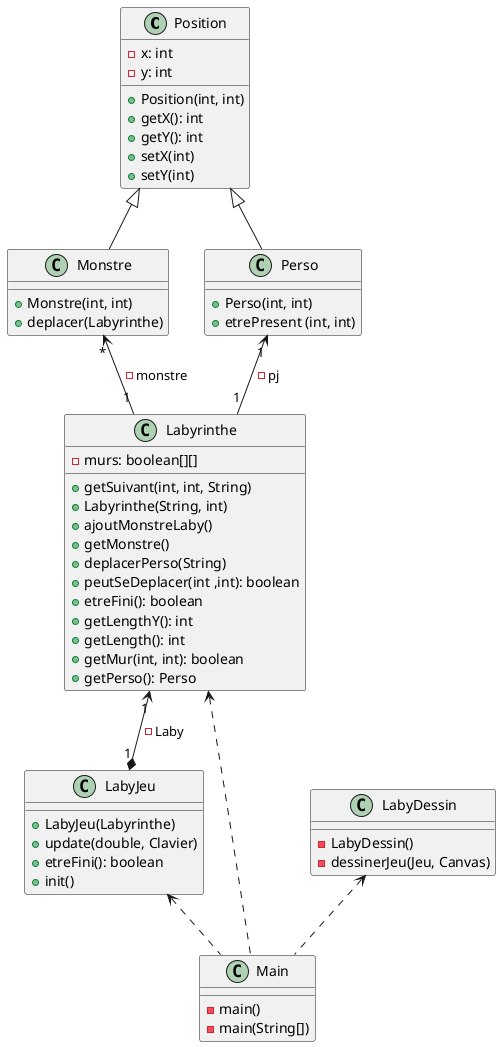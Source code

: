 @startuml

class Position{
- x: int
- y: int
+ Position(int, int)
+ getX(): int
+ getY(): int
+ setX(int)
+ setY(int)
}

Position <|-- Monstre

class Monstre {
+ Monstre(int, int)
+ deplacer(Labyrinthe)
}

Position <|-- Perso

class Perso {
+ Perso(int, int)
+ etrePresent (int, int)
}

Monstre "*" <-- "1" Labyrinthe : -monstre
Perso "1" <-- "1" Labyrinthe : - pj

class Labyrinthe {
- murs: boolean[][]
+ getSuivant(int, int, String)
+ Labyrinthe(String, int)
+ ajoutMonstreLaby()
+ getMonstre()
+ deplacerPerso(String)
+ peutSeDeplacer(int ,int): boolean
+ etreFini(): boolean
+ getLengthY(): int
+ getLength(): int
+ getMur(int, int): boolean
+ getPerso(): Perso
}

Labyrinthe "1" <--* "1" LabyJeu : - Laby

class LabyJeu{
+ LabyJeu(Labyrinthe)
+ update(double, Clavier)
+ etreFini(): boolean
+ init()
}

LabyJeu <.. Main

class Main{
- main()
- main(String[])
}

Labyrinthe <.. Main
LabyDessin <.. Main

class LabyDessin{
- LabyDessin()
- dessinerJeu(Jeu, Canvas)
}

@enduml
